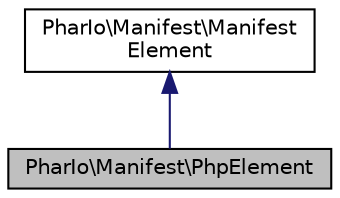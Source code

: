 digraph "PharIo\Manifest\PhpElement"
{
  edge [fontname="Helvetica",fontsize="10",labelfontname="Helvetica",labelfontsize="10"];
  node [fontname="Helvetica",fontsize="10",shape=record];
  Node0 [label="PharIo\\Manifest\\PhpElement",height=0.2,width=0.4,color="black", fillcolor="grey75", style="filled", fontcolor="black"];
  Node1 -> Node0 [dir="back",color="midnightblue",fontsize="10",style="solid",fontname="Helvetica"];
  Node1 [label="PharIo\\Manifest\\Manifest\lElement",height=0.2,width=0.4,color="black", fillcolor="white", style="filled",URL="$classPharIo_1_1Manifest_1_1ManifestElement.html"];
}
